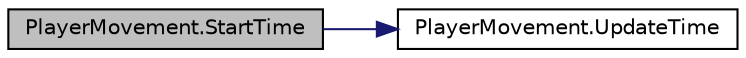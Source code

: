 digraph "PlayerMovement.StartTime"
{
  edge [fontname="Helvetica",fontsize="10",labelfontname="Helvetica",labelfontsize="10"];
  node [fontname="Helvetica",fontsize="10",shape=record];
  rankdir="LR";
  Node43 [label="PlayerMovement.StartTime",height=0.2,width=0.4,color="black", fillcolor="grey75", style="filled", fontcolor="black"];
  Node43 -> Node44 [color="midnightblue",fontsize="10",style="solid",fontname="Helvetica"];
  Node44 [label="PlayerMovement.UpdateTime",height=0.2,width=0.4,color="black", fillcolor="white", style="filled",URL="$class_player_movement.html#ac3c54bf305c189b07b049d9afad28853",tooltip="UpdateTime: Updates the Time constantly, Can be called by any function or Script. ..."];
}
